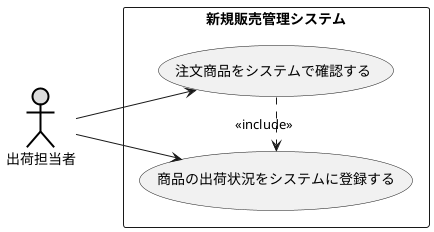 @startuml 盛岡商事
left to right direction
actor 出荷担当者#DDDDDD;line:black;line.bold;
rectangle 新規販売管理システム {
usecase 注文商品をシステムで確認する
usecase 商品の出荷状況をシステムに登録する 
}
注文商品をシステムで確認する .> 商品の出荷状況をシステムに登録する : <<include>>
出荷担当者 --> 注文商品をシステムで確認する
出荷担当者 -->商品の出荷状況をシステムに登録する
@endum
